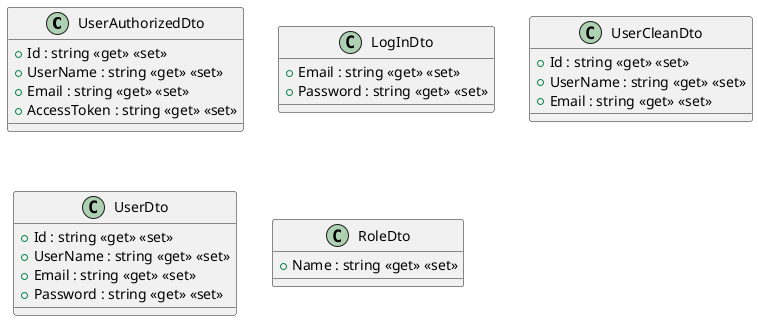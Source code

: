 @startuml
class UserAuthorizedDto {
    + Id : string <<get>> <<set>>
    + UserName : string <<get>> <<set>>
    + Email : string <<get>> <<set>>
    + AccessToken : string <<get>> <<set>>
}
class LogInDto {
    + Email : string <<get>> <<set>>
    + Password : string <<get>> <<set>>
}
class UserCleanDto {
    + Id : string <<get>> <<set>>
    + UserName : string <<get>> <<set>>
    + Email : string <<get>> <<set>>
}
class UserDto {
    + Id : string <<get>> <<set>>
    + UserName : string <<get>> <<set>>
    + Email : string <<get>> <<set>>
    + Password : string <<get>> <<set>>
}
class RoleDto {
    + Name : string <<get>> <<set>>
}
@enduml
